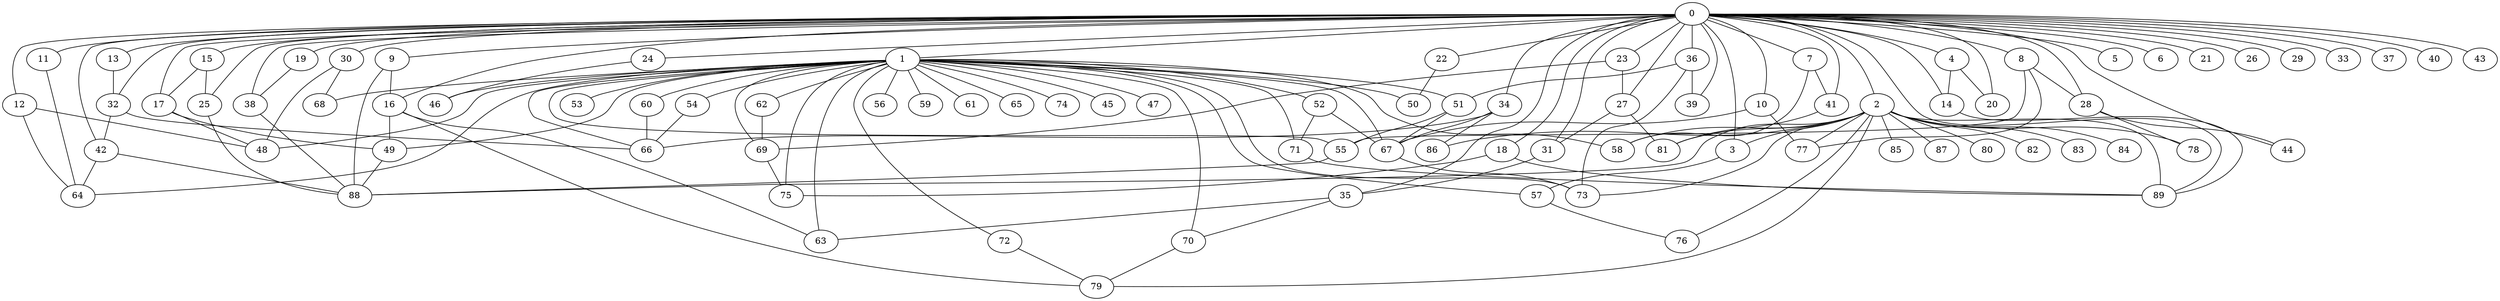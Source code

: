 
graph graphname {
    0 -- 1
0 -- 2
0 -- 3
0 -- 4
0 -- 5
0 -- 6
0 -- 7
0 -- 8
0 -- 9
0 -- 10
0 -- 11
0 -- 12
0 -- 13
0 -- 14
0 -- 15
0 -- 16
0 -- 17
0 -- 18
0 -- 19
0 -- 20
0 -- 21
0 -- 22
0 -- 23
0 -- 24
0 -- 25
0 -- 26
0 -- 27
0 -- 28
0 -- 29
0 -- 30
0 -- 31
0 -- 32
0 -- 33
0 -- 34
0 -- 35
0 -- 36
0 -- 37
0 -- 38
0 -- 39
0 -- 40
0 -- 41
0 -- 42
0 -- 43
0 -- 44
0 -- 89
1 -- 45
1 -- 46
1 -- 47
1 -- 48
1 -- 49
1 -- 50
1 -- 51
1 -- 52
1 -- 53
1 -- 54
1 -- 55
1 -- 56
1 -- 57
1 -- 58
1 -- 59
1 -- 60
1 -- 61
1 -- 62
1 -- 63
1 -- 64
1 -- 65
1 -- 66
1 -- 67
1 -- 68
1 -- 69
1 -- 70
1 -- 71
1 -- 72
1 -- 73
1 -- 74
1 -- 75
2 -- 76
2 -- 77
2 -- 78
2 -- 79
2 -- 80
2 -- 81
2 -- 82
2 -- 83
2 -- 84
2 -- 85
2 -- 86
2 -- 87
2 -- 88
2 -- 89
2 -- 73
2 -- 3
2 -- 58
3 -- 57
4 -- 14
4 -- 20
7 -- 41
7 -- 58
8 -- 28
8 -- 55
8 -- 77
9 -- 88
9 -- 16
10 -- 77
10 -- 67
11 -- 64
12 -- 64
12 -- 48
13 -- 32
14 -- 89
15 -- 25
15 -- 17
16 -- 49
16 -- 63
16 -- 79
17 -- 49
17 -- 48
18 -- 75
18 -- 89
19 -- 38
22 -- 50
23 -- 69
23 -- 27
24 -- 46
25 -- 88
27 -- 81
27 -- 31
28 -- 44
28 -- 78
30 -- 48
30 -- 68
31 -- 35
32 -- 42
32 -- 66
34 -- 66
34 -- 86
34 -- 67
35 -- 70
35 -- 63
36 -- 73
36 -- 39
36 -- 51
38 -- 88
41 -- 81
42 -- 64
42 -- 88
49 -- 88
51 -- 67
51 -- 55
52 -- 67
52 -- 71
54 -- 66
55 -- 88
57 -- 76
60 -- 66
62 -- 69
67 -- 73
69 -- 75
70 -- 79
71 -- 89
72 -- 79

}
